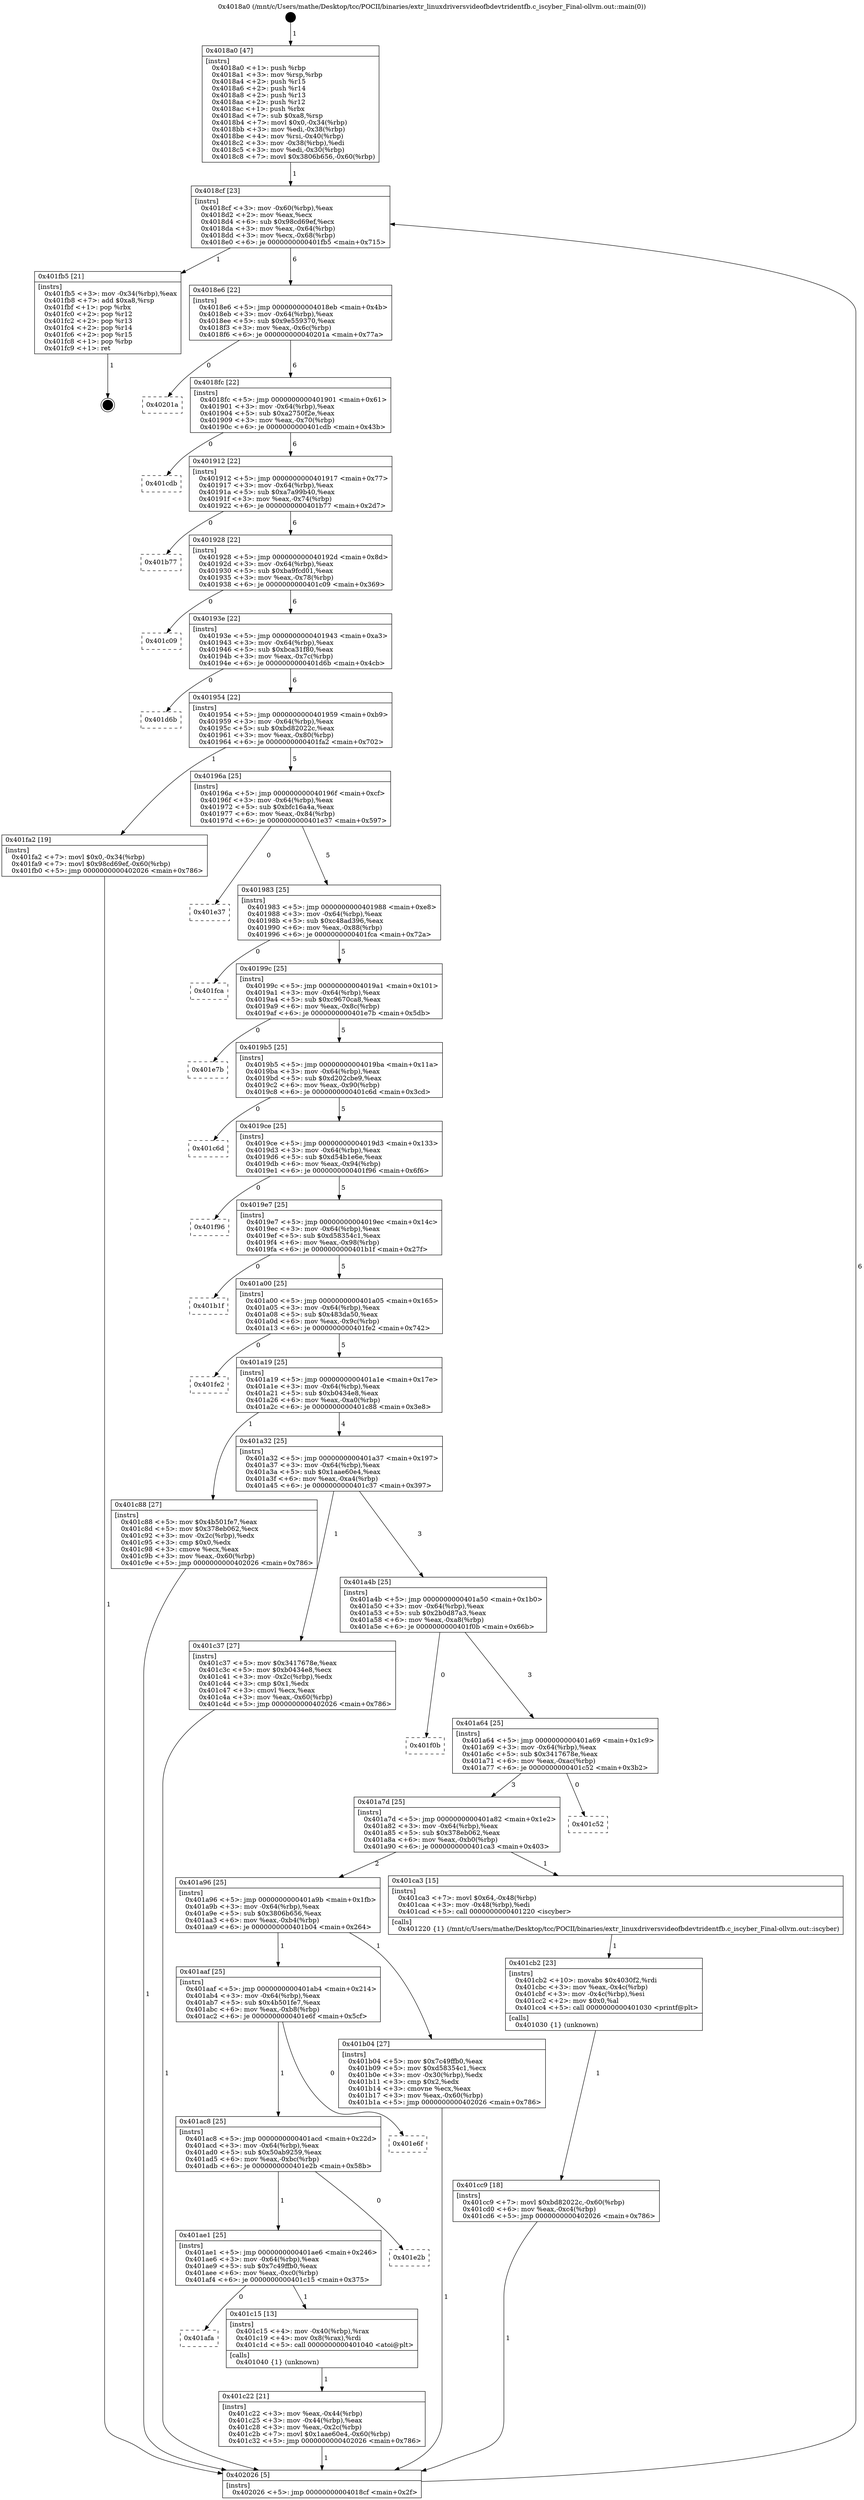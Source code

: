 digraph "0x4018a0" {
  label = "0x4018a0 (/mnt/c/Users/mathe/Desktop/tcc/POCII/binaries/extr_linuxdriversvideofbdevtridentfb.c_iscyber_Final-ollvm.out::main(0))"
  labelloc = "t"
  node[shape=record]

  Entry [label="",width=0.3,height=0.3,shape=circle,fillcolor=black,style=filled]
  "0x4018cf" [label="{
     0x4018cf [23]\l
     | [instrs]\l
     &nbsp;&nbsp;0x4018cf \<+3\>: mov -0x60(%rbp),%eax\l
     &nbsp;&nbsp;0x4018d2 \<+2\>: mov %eax,%ecx\l
     &nbsp;&nbsp;0x4018d4 \<+6\>: sub $0x98cd69ef,%ecx\l
     &nbsp;&nbsp;0x4018da \<+3\>: mov %eax,-0x64(%rbp)\l
     &nbsp;&nbsp;0x4018dd \<+3\>: mov %ecx,-0x68(%rbp)\l
     &nbsp;&nbsp;0x4018e0 \<+6\>: je 0000000000401fb5 \<main+0x715\>\l
  }"]
  "0x401fb5" [label="{
     0x401fb5 [21]\l
     | [instrs]\l
     &nbsp;&nbsp;0x401fb5 \<+3\>: mov -0x34(%rbp),%eax\l
     &nbsp;&nbsp;0x401fb8 \<+7\>: add $0xa8,%rsp\l
     &nbsp;&nbsp;0x401fbf \<+1\>: pop %rbx\l
     &nbsp;&nbsp;0x401fc0 \<+2\>: pop %r12\l
     &nbsp;&nbsp;0x401fc2 \<+2\>: pop %r13\l
     &nbsp;&nbsp;0x401fc4 \<+2\>: pop %r14\l
     &nbsp;&nbsp;0x401fc6 \<+2\>: pop %r15\l
     &nbsp;&nbsp;0x401fc8 \<+1\>: pop %rbp\l
     &nbsp;&nbsp;0x401fc9 \<+1\>: ret\l
  }"]
  "0x4018e6" [label="{
     0x4018e6 [22]\l
     | [instrs]\l
     &nbsp;&nbsp;0x4018e6 \<+5\>: jmp 00000000004018eb \<main+0x4b\>\l
     &nbsp;&nbsp;0x4018eb \<+3\>: mov -0x64(%rbp),%eax\l
     &nbsp;&nbsp;0x4018ee \<+5\>: sub $0x9e559370,%eax\l
     &nbsp;&nbsp;0x4018f3 \<+3\>: mov %eax,-0x6c(%rbp)\l
     &nbsp;&nbsp;0x4018f6 \<+6\>: je 000000000040201a \<main+0x77a\>\l
  }"]
  Exit [label="",width=0.3,height=0.3,shape=circle,fillcolor=black,style=filled,peripheries=2]
  "0x40201a" [label="{
     0x40201a\l
  }", style=dashed]
  "0x4018fc" [label="{
     0x4018fc [22]\l
     | [instrs]\l
     &nbsp;&nbsp;0x4018fc \<+5\>: jmp 0000000000401901 \<main+0x61\>\l
     &nbsp;&nbsp;0x401901 \<+3\>: mov -0x64(%rbp),%eax\l
     &nbsp;&nbsp;0x401904 \<+5\>: sub $0xa2750f2e,%eax\l
     &nbsp;&nbsp;0x401909 \<+3\>: mov %eax,-0x70(%rbp)\l
     &nbsp;&nbsp;0x40190c \<+6\>: je 0000000000401cdb \<main+0x43b\>\l
  }"]
  "0x401cc9" [label="{
     0x401cc9 [18]\l
     | [instrs]\l
     &nbsp;&nbsp;0x401cc9 \<+7\>: movl $0xbd82022c,-0x60(%rbp)\l
     &nbsp;&nbsp;0x401cd0 \<+6\>: mov %eax,-0xc4(%rbp)\l
     &nbsp;&nbsp;0x401cd6 \<+5\>: jmp 0000000000402026 \<main+0x786\>\l
  }"]
  "0x401cdb" [label="{
     0x401cdb\l
  }", style=dashed]
  "0x401912" [label="{
     0x401912 [22]\l
     | [instrs]\l
     &nbsp;&nbsp;0x401912 \<+5\>: jmp 0000000000401917 \<main+0x77\>\l
     &nbsp;&nbsp;0x401917 \<+3\>: mov -0x64(%rbp),%eax\l
     &nbsp;&nbsp;0x40191a \<+5\>: sub $0xa7a99b40,%eax\l
     &nbsp;&nbsp;0x40191f \<+3\>: mov %eax,-0x74(%rbp)\l
     &nbsp;&nbsp;0x401922 \<+6\>: je 0000000000401b77 \<main+0x2d7\>\l
  }"]
  "0x401cb2" [label="{
     0x401cb2 [23]\l
     | [instrs]\l
     &nbsp;&nbsp;0x401cb2 \<+10\>: movabs $0x4030f2,%rdi\l
     &nbsp;&nbsp;0x401cbc \<+3\>: mov %eax,-0x4c(%rbp)\l
     &nbsp;&nbsp;0x401cbf \<+3\>: mov -0x4c(%rbp),%esi\l
     &nbsp;&nbsp;0x401cc2 \<+2\>: mov $0x0,%al\l
     &nbsp;&nbsp;0x401cc4 \<+5\>: call 0000000000401030 \<printf@plt\>\l
     | [calls]\l
     &nbsp;&nbsp;0x401030 \{1\} (unknown)\l
  }"]
  "0x401b77" [label="{
     0x401b77\l
  }", style=dashed]
  "0x401928" [label="{
     0x401928 [22]\l
     | [instrs]\l
     &nbsp;&nbsp;0x401928 \<+5\>: jmp 000000000040192d \<main+0x8d\>\l
     &nbsp;&nbsp;0x40192d \<+3\>: mov -0x64(%rbp),%eax\l
     &nbsp;&nbsp;0x401930 \<+5\>: sub $0xba9fcd01,%eax\l
     &nbsp;&nbsp;0x401935 \<+3\>: mov %eax,-0x78(%rbp)\l
     &nbsp;&nbsp;0x401938 \<+6\>: je 0000000000401c09 \<main+0x369\>\l
  }"]
  "0x401c22" [label="{
     0x401c22 [21]\l
     | [instrs]\l
     &nbsp;&nbsp;0x401c22 \<+3\>: mov %eax,-0x44(%rbp)\l
     &nbsp;&nbsp;0x401c25 \<+3\>: mov -0x44(%rbp),%eax\l
     &nbsp;&nbsp;0x401c28 \<+3\>: mov %eax,-0x2c(%rbp)\l
     &nbsp;&nbsp;0x401c2b \<+7\>: movl $0x1aae60e4,-0x60(%rbp)\l
     &nbsp;&nbsp;0x401c32 \<+5\>: jmp 0000000000402026 \<main+0x786\>\l
  }"]
  "0x401c09" [label="{
     0x401c09\l
  }", style=dashed]
  "0x40193e" [label="{
     0x40193e [22]\l
     | [instrs]\l
     &nbsp;&nbsp;0x40193e \<+5\>: jmp 0000000000401943 \<main+0xa3\>\l
     &nbsp;&nbsp;0x401943 \<+3\>: mov -0x64(%rbp),%eax\l
     &nbsp;&nbsp;0x401946 \<+5\>: sub $0xbca31f80,%eax\l
     &nbsp;&nbsp;0x40194b \<+3\>: mov %eax,-0x7c(%rbp)\l
     &nbsp;&nbsp;0x40194e \<+6\>: je 0000000000401d6b \<main+0x4cb\>\l
  }"]
  "0x401afa" [label="{
     0x401afa\l
  }", style=dashed]
  "0x401d6b" [label="{
     0x401d6b\l
  }", style=dashed]
  "0x401954" [label="{
     0x401954 [22]\l
     | [instrs]\l
     &nbsp;&nbsp;0x401954 \<+5\>: jmp 0000000000401959 \<main+0xb9\>\l
     &nbsp;&nbsp;0x401959 \<+3\>: mov -0x64(%rbp),%eax\l
     &nbsp;&nbsp;0x40195c \<+5\>: sub $0xbd82022c,%eax\l
     &nbsp;&nbsp;0x401961 \<+3\>: mov %eax,-0x80(%rbp)\l
     &nbsp;&nbsp;0x401964 \<+6\>: je 0000000000401fa2 \<main+0x702\>\l
  }"]
  "0x401c15" [label="{
     0x401c15 [13]\l
     | [instrs]\l
     &nbsp;&nbsp;0x401c15 \<+4\>: mov -0x40(%rbp),%rax\l
     &nbsp;&nbsp;0x401c19 \<+4\>: mov 0x8(%rax),%rdi\l
     &nbsp;&nbsp;0x401c1d \<+5\>: call 0000000000401040 \<atoi@plt\>\l
     | [calls]\l
     &nbsp;&nbsp;0x401040 \{1\} (unknown)\l
  }"]
  "0x401fa2" [label="{
     0x401fa2 [19]\l
     | [instrs]\l
     &nbsp;&nbsp;0x401fa2 \<+7\>: movl $0x0,-0x34(%rbp)\l
     &nbsp;&nbsp;0x401fa9 \<+7\>: movl $0x98cd69ef,-0x60(%rbp)\l
     &nbsp;&nbsp;0x401fb0 \<+5\>: jmp 0000000000402026 \<main+0x786\>\l
  }"]
  "0x40196a" [label="{
     0x40196a [25]\l
     | [instrs]\l
     &nbsp;&nbsp;0x40196a \<+5\>: jmp 000000000040196f \<main+0xcf\>\l
     &nbsp;&nbsp;0x40196f \<+3\>: mov -0x64(%rbp),%eax\l
     &nbsp;&nbsp;0x401972 \<+5\>: sub $0xbfc16a4a,%eax\l
     &nbsp;&nbsp;0x401977 \<+6\>: mov %eax,-0x84(%rbp)\l
     &nbsp;&nbsp;0x40197d \<+6\>: je 0000000000401e37 \<main+0x597\>\l
  }"]
  "0x401ae1" [label="{
     0x401ae1 [25]\l
     | [instrs]\l
     &nbsp;&nbsp;0x401ae1 \<+5\>: jmp 0000000000401ae6 \<main+0x246\>\l
     &nbsp;&nbsp;0x401ae6 \<+3\>: mov -0x64(%rbp),%eax\l
     &nbsp;&nbsp;0x401ae9 \<+5\>: sub $0x7c49ffb0,%eax\l
     &nbsp;&nbsp;0x401aee \<+6\>: mov %eax,-0xc0(%rbp)\l
     &nbsp;&nbsp;0x401af4 \<+6\>: je 0000000000401c15 \<main+0x375\>\l
  }"]
  "0x401e37" [label="{
     0x401e37\l
  }", style=dashed]
  "0x401983" [label="{
     0x401983 [25]\l
     | [instrs]\l
     &nbsp;&nbsp;0x401983 \<+5\>: jmp 0000000000401988 \<main+0xe8\>\l
     &nbsp;&nbsp;0x401988 \<+3\>: mov -0x64(%rbp),%eax\l
     &nbsp;&nbsp;0x40198b \<+5\>: sub $0xc48ad396,%eax\l
     &nbsp;&nbsp;0x401990 \<+6\>: mov %eax,-0x88(%rbp)\l
     &nbsp;&nbsp;0x401996 \<+6\>: je 0000000000401fca \<main+0x72a\>\l
  }"]
  "0x401e2b" [label="{
     0x401e2b\l
  }", style=dashed]
  "0x401fca" [label="{
     0x401fca\l
  }", style=dashed]
  "0x40199c" [label="{
     0x40199c [25]\l
     | [instrs]\l
     &nbsp;&nbsp;0x40199c \<+5\>: jmp 00000000004019a1 \<main+0x101\>\l
     &nbsp;&nbsp;0x4019a1 \<+3\>: mov -0x64(%rbp),%eax\l
     &nbsp;&nbsp;0x4019a4 \<+5\>: sub $0xc9670ca8,%eax\l
     &nbsp;&nbsp;0x4019a9 \<+6\>: mov %eax,-0x8c(%rbp)\l
     &nbsp;&nbsp;0x4019af \<+6\>: je 0000000000401e7b \<main+0x5db\>\l
  }"]
  "0x401ac8" [label="{
     0x401ac8 [25]\l
     | [instrs]\l
     &nbsp;&nbsp;0x401ac8 \<+5\>: jmp 0000000000401acd \<main+0x22d\>\l
     &nbsp;&nbsp;0x401acd \<+3\>: mov -0x64(%rbp),%eax\l
     &nbsp;&nbsp;0x401ad0 \<+5\>: sub $0x50ab9259,%eax\l
     &nbsp;&nbsp;0x401ad5 \<+6\>: mov %eax,-0xbc(%rbp)\l
     &nbsp;&nbsp;0x401adb \<+6\>: je 0000000000401e2b \<main+0x58b\>\l
  }"]
  "0x401e7b" [label="{
     0x401e7b\l
  }", style=dashed]
  "0x4019b5" [label="{
     0x4019b5 [25]\l
     | [instrs]\l
     &nbsp;&nbsp;0x4019b5 \<+5\>: jmp 00000000004019ba \<main+0x11a\>\l
     &nbsp;&nbsp;0x4019ba \<+3\>: mov -0x64(%rbp),%eax\l
     &nbsp;&nbsp;0x4019bd \<+5\>: sub $0xd202cbe9,%eax\l
     &nbsp;&nbsp;0x4019c2 \<+6\>: mov %eax,-0x90(%rbp)\l
     &nbsp;&nbsp;0x4019c8 \<+6\>: je 0000000000401c6d \<main+0x3cd\>\l
  }"]
  "0x401e6f" [label="{
     0x401e6f\l
  }", style=dashed]
  "0x401c6d" [label="{
     0x401c6d\l
  }", style=dashed]
  "0x4019ce" [label="{
     0x4019ce [25]\l
     | [instrs]\l
     &nbsp;&nbsp;0x4019ce \<+5\>: jmp 00000000004019d3 \<main+0x133\>\l
     &nbsp;&nbsp;0x4019d3 \<+3\>: mov -0x64(%rbp),%eax\l
     &nbsp;&nbsp;0x4019d6 \<+5\>: sub $0xd54b1e6e,%eax\l
     &nbsp;&nbsp;0x4019db \<+6\>: mov %eax,-0x94(%rbp)\l
     &nbsp;&nbsp;0x4019e1 \<+6\>: je 0000000000401f96 \<main+0x6f6\>\l
  }"]
  "0x4018a0" [label="{
     0x4018a0 [47]\l
     | [instrs]\l
     &nbsp;&nbsp;0x4018a0 \<+1\>: push %rbp\l
     &nbsp;&nbsp;0x4018a1 \<+3\>: mov %rsp,%rbp\l
     &nbsp;&nbsp;0x4018a4 \<+2\>: push %r15\l
     &nbsp;&nbsp;0x4018a6 \<+2\>: push %r14\l
     &nbsp;&nbsp;0x4018a8 \<+2\>: push %r13\l
     &nbsp;&nbsp;0x4018aa \<+2\>: push %r12\l
     &nbsp;&nbsp;0x4018ac \<+1\>: push %rbx\l
     &nbsp;&nbsp;0x4018ad \<+7\>: sub $0xa8,%rsp\l
     &nbsp;&nbsp;0x4018b4 \<+7\>: movl $0x0,-0x34(%rbp)\l
     &nbsp;&nbsp;0x4018bb \<+3\>: mov %edi,-0x38(%rbp)\l
     &nbsp;&nbsp;0x4018be \<+4\>: mov %rsi,-0x40(%rbp)\l
     &nbsp;&nbsp;0x4018c2 \<+3\>: mov -0x38(%rbp),%edi\l
     &nbsp;&nbsp;0x4018c5 \<+3\>: mov %edi,-0x30(%rbp)\l
     &nbsp;&nbsp;0x4018c8 \<+7\>: movl $0x3806b656,-0x60(%rbp)\l
  }"]
  "0x401f96" [label="{
     0x401f96\l
  }", style=dashed]
  "0x4019e7" [label="{
     0x4019e7 [25]\l
     | [instrs]\l
     &nbsp;&nbsp;0x4019e7 \<+5\>: jmp 00000000004019ec \<main+0x14c\>\l
     &nbsp;&nbsp;0x4019ec \<+3\>: mov -0x64(%rbp),%eax\l
     &nbsp;&nbsp;0x4019ef \<+5\>: sub $0xd58354c1,%eax\l
     &nbsp;&nbsp;0x4019f4 \<+6\>: mov %eax,-0x98(%rbp)\l
     &nbsp;&nbsp;0x4019fa \<+6\>: je 0000000000401b1f \<main+0x27f\>\l
  }"]
  "0x402026" [label="{
     0x402026 [5]\l
     | [instrs]\l
     &nbsp;&nbsp;0x402026 \<+5\>: jmp 00000000004018cf \<main+0x2f\>\l
  }"]
  "0x401b1f" [label="{
     0x401b1f\l
  }", style=dashed]
  "0x401a00" [label="{
     0x401a00 [25]\l
     | [instrs]\l
     &nbsp;&nbsp;0x401a00 \<+5\>: jmp 0000000000401a05 \<main+0x165\>\l
     &nbsp;&nbsp;0x401a05 \<+3\>: mov -0x64(%rbp),%eax\l
     &nbsp;&nbsp;0x401a08 \<+5\>: sub $0x483da50,%eax\l
     &nbsp;&nbsp;0x401a0d \<+6\>: mov %eax,-0x9c(%rbp)\l
     &nbsp;&nbsp;0x401a13 \<+6\>: je 0000000000401fe2 \<main+0x742\>\l
  }"]
  "0x401aaf" [label="{
     0x401aaf [25]\l
     | [instrs]\l
     &nbsp;&nbsp;0x401aaf \<+5\>: jmp 0000000000401ab4 \<main+0x214\>\l
     &nbsp;&nbsp;0x401ab4 \<+3\>: mov -0x64(%rbp),%eax\l
     &nbsp;&nbsp;0x401ab7 \<+5\>: sub $0x4b501fe7,%eax\l
     &nbsp;&nbsp;0x401abc \<+6\>: mov %eax,-0xb8(%rbp)\l
     &nbsp;&nbsp;0x401ac2 \<+6\>: je 0000000000401e6f \<main+0x5cf\>\l
  }"]
  "0x401fe2" [label="{
     0x401fe2\l
  }", style=dashed]
  "0x401a19" [label="{
     0x401a19 [25]\l
     | [instrs]\l
     &nbsp;&nbsp;0x401a19 \<+5\>: jmp 0000000000401a1e \<main+0x17e\>\l
     &nbsp;&nbsp;0x401a1e \<+3\>: mov -0x64(%rbp),%eax\l
     &nbsp;&nbsp;0x401a21 \<+5\>: sub $0xb0434e8,%eax\l
     &nbsp;&nbsp;0x401a26 \<+6\>: mov %eax,-0xa0(%rbp)\l
     &nbsp;&nbsp;0x401a2c \<+6\>: je 0000000000401c88 \<main+0x3e8\>\l
  }"]
  "0x401b04" [label="{
     0x401b04 [27]\l
     | [instrs]\l
     &nbsp;&nbsp;0x401b04 \<+5\>: mov $0x7c49ffb0,%eax\l
     &nbsp;&nbsp;0x401b09 \<+5\>: mov $0xd58354c1,%ecx\l
     &nbsp;&nbsp;0x401b0e \<+3\>: mov -0x30(%rbp),%edx\l
     &nbsp;&nbsp;0x401b11 \<+3\>: cmp $0x2,%edx\l
     &nbsp;&nbsp;0x401b14 \<+3\>: cmovne %ecx,%eax\l
     &nbsp;&nbsp;0x401b17 \<+3\>: mov %eax,-0x60(%rbp)\l
     &nbsp;&nbsp;0x401b1a \<+5\>: jmp 0000000000402026 \<main+0x786\>\l
  }"]
  "0x401c88" [label="{
     0x401c88 [27]\l
     | [instrs]\l
     &nbsp;&nbsp;0x401c88 \<+5\>: mov $0x4b501fe7,%eax\l
     &nbsp;&nbsp;0x401c8d \<+5\>: mov $0x378eb062,%ecx\l
     &nbsp;&nbsp;0x401c92 \<+3\>: mov -0x2c(%rbp),%edx\l
     &nbsp;&nbsp;0x401c95 \<+3\>: cmp $0x0,%edx\l
     &nbsp;&nbsp;0x401c98 \<+3\>: cmove %ecx,%eax\l
     &nbsp;&nbsp;0x401c9b \<+3\>: mov %eax,-0x60(%rbp)\l
     &nbsp;&nbsp;0x401c9e \<+5\>: jmp 0000000000402026 \<main+0x786\>\l
  }"]
  "0x401a32" [label="{
     0x401a32 [25]\l
     | [instrs]\l
     &nbsp;&nbsp;0x401a32 \<+5\>: jmp 0000000000401a37 \<main+0x197\>\l
     &nbsp;&nbsp;0x401a37 \<+3\>: mov -0x64(%rbp),%eax\l
     &nbsp;&nbsp;0x401a3a \<+5\>: sub $0x1aae60e4,%eax\l
     &nbsp;&nbsp;0x401a3f \<+6\>: mov %eax,-0xa4(%rbp)\l
     &nbsp;&nbsp;0x401a45 \<+6\>: je 0000000000401c37 \<main+0x397\>\l
  }"]
  "0x401a96" [label="{
     0x401a96 [25]\l
     | [instrs]\l
     &nbsp;&nbsp;0x401a96 \<+5\>: jmp 0000000000401a9b \<main+0x1fb\>\l
     &nbsp;&nbsp;0x401a9b \<+3\>: mov -0x64(%rbp),%eax\l
     &nbsp;&nbsp;0x401a9e \<+5\>: sub $0x3806b656,%eax\l
     &nbsp;&nbsp;0x401aa3 \<+6\>: mov %eax,-0xb4(%rbp)\l
     &nbsp;&nbsp;0x401aa9 \<+6\>: je 0000000000401b04 \<main+0x264\>\l
  }"]
  "0x401c37" [label="{
     0x401c37 [27]\l
     | [instrs]\l
     &nbsp;&nbsp;0x401c37 \<+5\>: mov $0x3417678e,%eax\l
     &nbsp;&nbsp;0x401c3c \<+5\>: mov $0xb0434e8,%ecx\l
     &nbsp;&nbsp;0x401c41 \<+3\>: mov -0x2c(%rbp),%edx\l
     &nbsp;&nbsp;0x401c44 \<+3\>: cmp $0x1,%edx\l
     &nbsp;&nbsp;0x401c47 \<+3\>: cmovl %ecx,%eax\l
     &nbsp;&nbsp;0x401c4a \<+3\>: mov %eax,-0x60(%rbp)\l
     &nbsp;&nbsp;0x401c4d \<+5\>: jmp 0000000000402026 \<main+0x786\>\l
  }"]
  "0x401a4b" [label="{
     0x401a4b [25]\l
     | [instrs]\l
     &nbsp;&nbsp;0x401a4b \<+5\>: jmp 0000000000401a50 \<main+0x1b0\>\l
     &nbsp;&nbsp;0x401a50 \<+3\>: mov -0x64(%rbp),%eax\l
     &nbsp;&nbsp;0x401a53 \<+5\>: sub $0x2b0d87a3,%eax\l
     &nbsp;&nbsp;0x401a58 \<+6\>: mov %eax,-0xa8(%rbp)\l
     &nbsp;&nbsp;0x401a5e \<+6\>: je 0000000000401f0b \<main+0x66b\>\l
  }"]
  "0x401ca3" [label="{
     0x401ca3 [15]\l
     | [instrs]\l
     &nbsp;&nbsp;0x401ca3 \<+7\>: movl $0x64,-0x48(%rbp)\l
     &nbsp;&nbsp;0x401caa \<+3\>: mov -0x48(%rbp),%edi\l
     &nbsp;&nbsp;0x401cad \<+5\>: call 0000000000401220 \<iscyber\>\l
     | [calls]\l
     &nbsp;&nbsp;0x401220 \{1\} (/mnt/c/Users/mathe/Desktop/tcc/POCII/binaries/extr_linuxdriversvideofbdevtridentfb.c_iscyber_Final-ollvm.out::iscyber)\l
  }"]
  "0x401f0b" [label="{
     0x401f0b\l
  }", style=dashed]
  "0x401a64" [label="{
     0x401a64 [25]\l
     | [instrs]\l
     &nbsp;&nbsp;0x401a64 \<+5\>: jmp 0000000000401a69 \<main+0x1c9\>\l
     &nbsp;&nbsp;0x401a69 \<+3\>: mov -0x64(%rbp),%eax\l
     &nbsp;&nbsp;0x401a6c \<+5\>: sub $0x3417678e,%eax\l
     &nbsp;&nbsp;0x401a71 \<+6\>: mov %eax,-0xac(%rbp)\l
     &nbsp;&nbsp;0x401a77 \<+6\>: je 0000000000401c52 \<main+0x3b2\>\l
  }"]
  "0x401a7d" [label="{
     0x401a7d [25]\l
     | [instrs]\l
     &nbsp;&nbsp;0x401a7d \<+5\>: jmp 0000000000401a82 \<main+0x1e2\>\l
     &nbsp;&nbsp;0x401a82 \<+3\>: mov -0x64(%rbp),%eax\l
     &nbsp;&nbsp;0x401a85 \<+5\>: sub $0x378eb062,%eax\l
     &nbsp;&nbsp;0x401a8a \<+6\>: mov %eax,-0xb0(%rbp)\l
     &nbsp;&nbsp;0x401a90 \<+6\>: je 0000000000401ca3 \<main+0x403\>\l
  }"]
  "0x401c52" [label="{
     0x401c52\l
  }", style=dashed]
  Entry -> "0x4018a0" [label=" 1"]
  "0x4018cf" -> "0x401fb5" [label=" 1"]
  "0x4018cf" -> "0x4018e6" [label=" 6"]
  "0x401fb5" -> Exit [label=" 1"]
  "0x4018e6" -> "0x40201a" [label=" 0"]
  "0x4018e6" -> "0x4018fc" [label=" 6"]
  "0x401fa2" -> "0x402026" [label=" 1"]
  "0x4018fc" -> "0x401cdb" [label=" 0"]
  "0x4018fc" -> "0x401912" [label=" 6"]
  "0x401cc9" -> "0x402026" [label=" 1"]
  "0x401912" -> "0x401b77" [label=" 0"]
  "0x401912" -> "0x401928" [label=" 6"]
  "0x401cb2" -> "0x401cc9" [label=" 1"]
  "0x401928" -> "0x401c09" [label=" 0"]
  "0x401928" -> "0x40193e" [label=" 6"]
  "0x401ca3" -> "0x401cb2" [label=" 1"]
  "0x40193e" -> "0x401d6b" [label=" 0"]
  "0x40193e" -> "0x401954" [label=" 6"]
  "0x401c88" -> "0x402026" [label=" 1"]
  "0x401954" -> "0x401fa2" [label=" 1"]
  "0x401954" -> "0x40196a" [label=" 5"]
  "0x401c37" -> "0x402026" [label=" 1"]
  "0x40196a" -> "0x401e37" [label=" 0"]
  "0x40196a" -> "0x401983" [label=" 5"]
  "0x401c15" -> "0x401c22" [label=" 1"]
  "0x401983" -> "0x401fca" [label=" 0"]
  "0x401983" -> "0x40199c" [label=" 5"]
  "0x401ae1" -> "0x401afa" [label=" 0"]
  "0x40199c" -> "0x401e7b" [label=" 0"]
  "0x40199c" -> "0x4019b5" [label=" 5"]
  "0x401c22" -> "0x402026" [label=" 1"]
  "0x4019b5" -> "0x401c6d" [label=" 0"]
  "0x4019b5" -> "0x4019ce" [label=" 5"]
  "0x401ac8" -> "0x401ae1" [label=" 1"]
  "0x4019ce" -> "0x401f96" [label=" 0"]
  "0x4019ce" -> "0x4019e7" [label=" 5"]
  "0x401ae1" -> "0x401c15" [label=" 1"]
  "0x4019e7" -> "0x401b1f" [label=" 0"]
  "0x4019e7" -> "0x401a00" [label=" 5"]
  "0x401aaf" -> "0x401ac8" [label=" 1"]
  "0x401a00" -> "0x401fe2" [label=" 0"]
  "0x401a00" -> "0x401a19" [label=" 5"]
  "0x401aaf" -> "0x401e6f" [label=" 0"]
  "0x401a19" -> "0x401c88" [label=" 1"]
  "0x401a19" -> "0x401a32" [label=" 4"]
  "0x401ac8" -> "0x401e2b" [label=" 0"]
  "0x401a32" -> "0x401c37" [label=" 1"]
  "0x401a32" -> "0x401a4b" [label=" 3"]
  "0x4018a0" -> "0x4018cf" [label=" 1"]
  "0x401a4b" -> "0x401f0b" [label=" 0"]
  "0x401a4b" -> "0x401a64" [label=" 3"]
  "0x401b04" -> "0x402026" [label=" 1"]
  "0x401a64" -> "0x401c52" [label=" 0"]
  "0x401a64" -> "0x401a7d" [label=" 3"]
  "0x401a96" -> "0x401aaf" [label=" 1"]
  "0x401a7d" -> "0x401ca3" [label=" 1"]
  "0x401a7d" -> "0x401a96" [label=" 2"]
  "0x402026" -> "0x4018cf" [label=" 6"]
  "0x401a96" -> "0x401b04" [label=" 1"]
}
